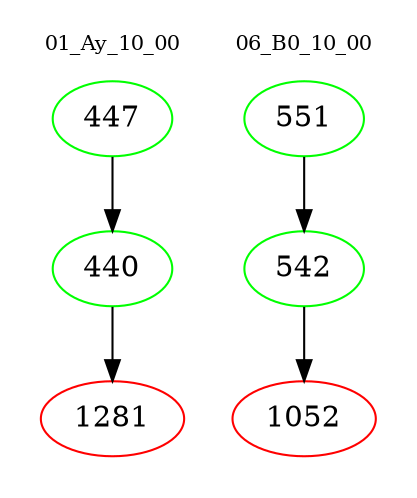 digraph{
subgraph cluster_0 {
color = white
label = "01_Ay_10_00";
fontsize=10;
T0_447 [label="447", color="green"]
T0_447 -> T0_440 [color="black"]
T0_440 [label="440", color="green"]
T0_440 -> T0_1281 [color="black"]
T0_1281 [label="1281", color="red"]
}
subgraph cluster_1 {
color = white
label = "06_B0_10_00";
fontsize=10;
T1_551 [label="551", color="green"]
T1_551 -> T1_542 [color="black"]
T1_542 [label="542", color="green"]
T1_542 -> T1_1052 [color="black"]
T1_1052 [label="1052", color="red"]
}
}

